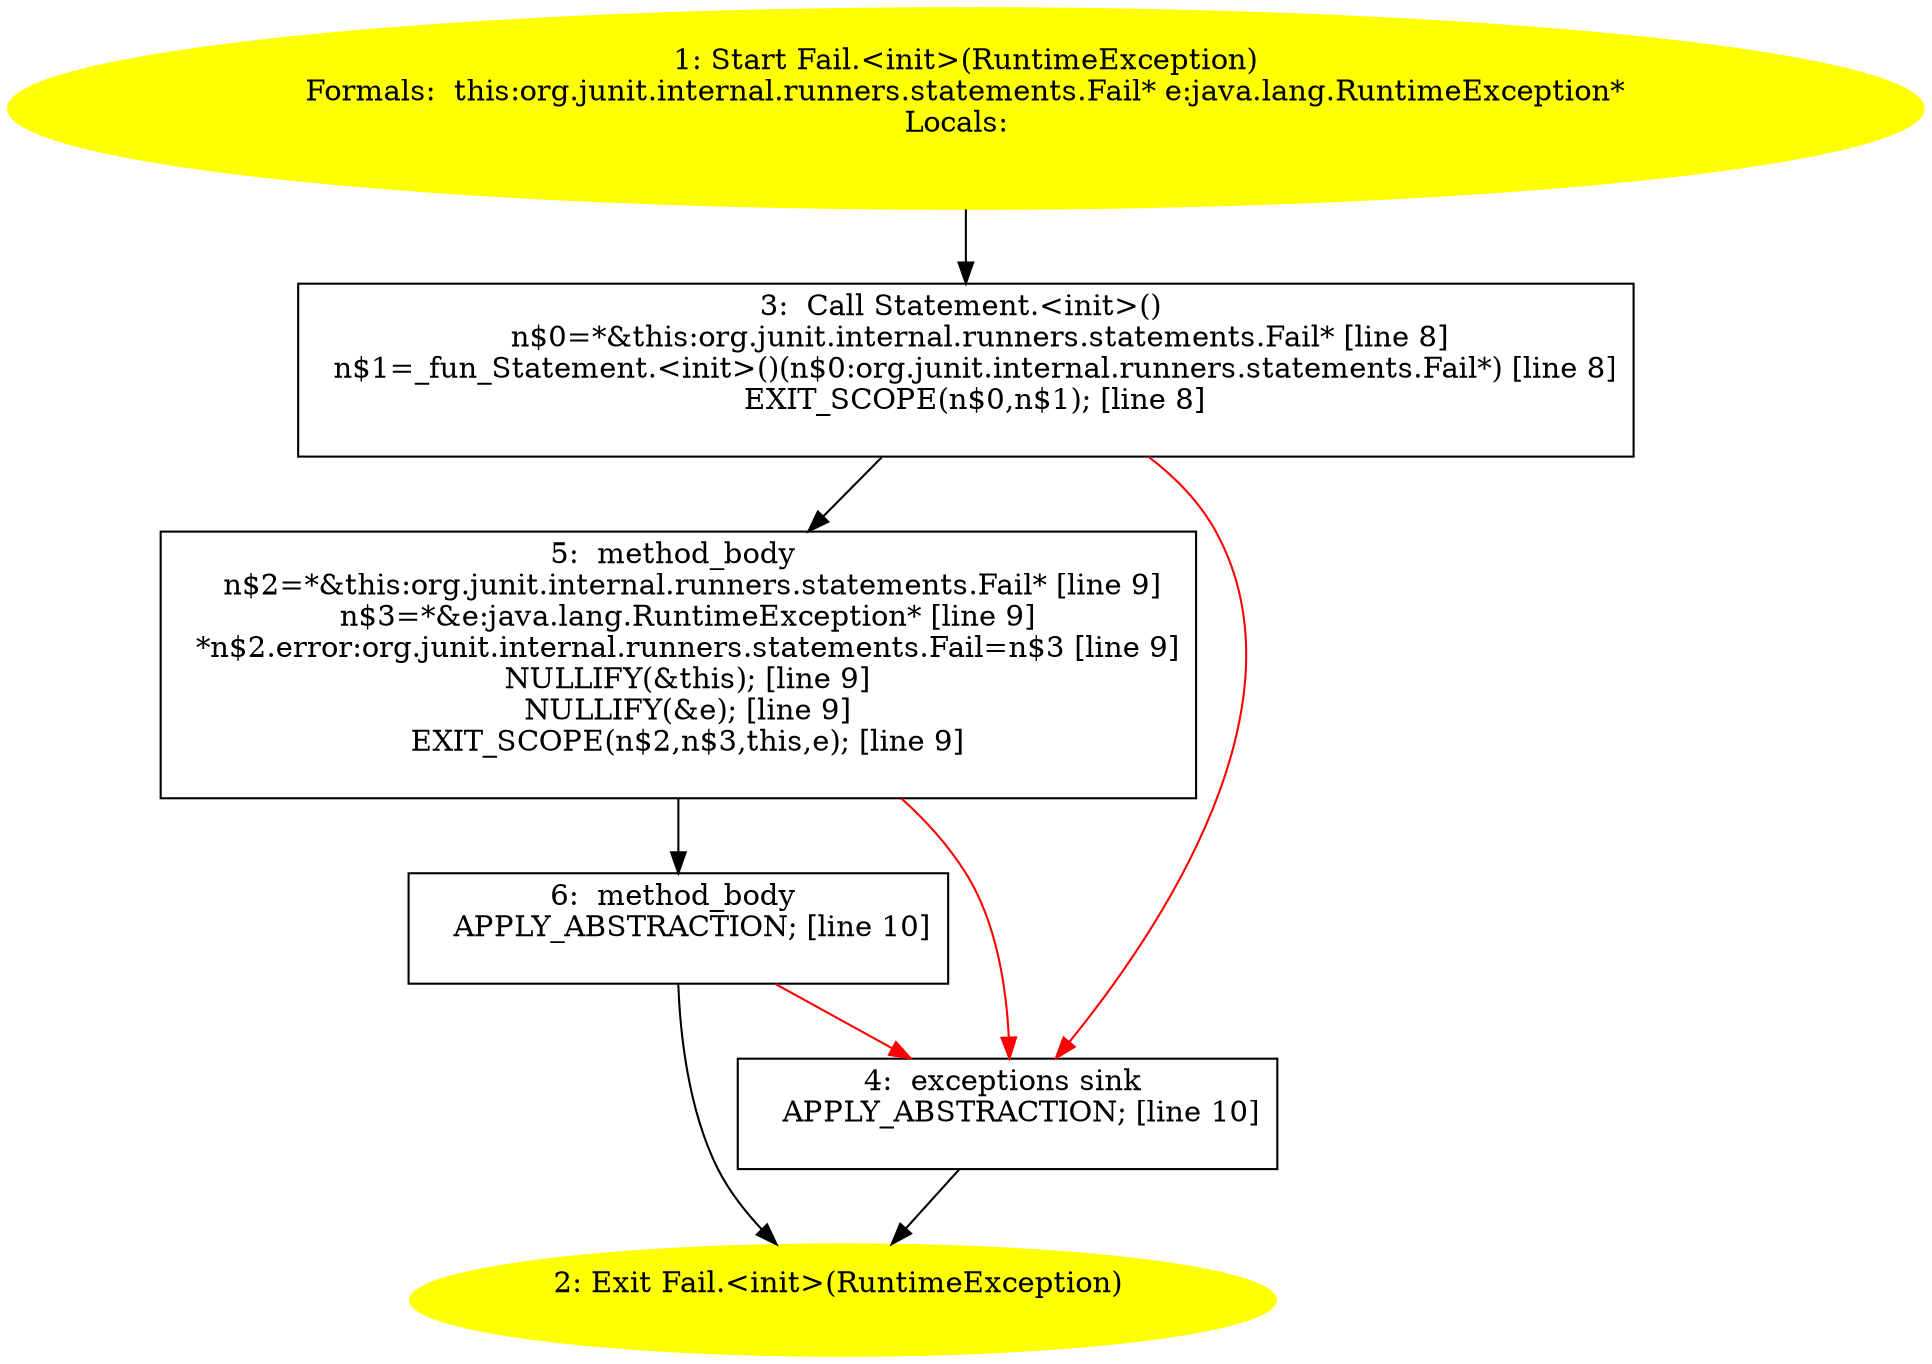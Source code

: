 /* @generated */
digraph cfg {
"org.junit.internal.runners.statements.Fail.<init>(java.lang.RuntimeException).6df923583e185693ce4ef64dcda52c4b_1" [label="1: Start Fail.<init>(RuntimeException)\nFormals:  this:org.junit.internal.runners.statements.Fail* e:java.lang.RuntimeException*\nLocals:  \n  " color=yellow style=filled]
	

	 "org.junit.internal.runners.statements.Fail.<init>(java.lang.RuntimeException).6df923583e185693ce4ef64dcda52c4b_1" -> "org.junit.internal.runners.statements.Fail.<init>(java.lang.RuntimeException).6df923583e185693ce4ef64dcda52c4b_3" ;
"org.junit.internal.runners.statements.Fail.<init>(java.lang.RuntimeException).6df923583e185693ce4ef64dcda52c4b_2" [label="2: Exit Fail.<init>(RuntimeException) \n  " color=yellow style=filled]
	

"org.junit.internal.runners.statements.Fail.<init>(java.lang.RuntimeException).6df923583e185693ce4ef64dcda52c4b_3" [label="3:  Call Statement.<init>() \n   n$0=*&this:org.junit.internal.runners.statements.Fail* [line 8]\n  n$1=_fun_Statement.<init>()(n$0:org.junit.internal.runners.statements.Fail*) [line 8]\n  EXIT_SCOPE(n$0,n$1); [line 8]\n " shape="box"]
	

	 "org.junit.internal.runners.statements.Fail.<init>(java.lang.RuntimeException).6df923583e185693ce4ef64dcda52c4b_3" -> "org.junit.internal.runners.statements.Fail.<init>(java.lang.RuntimeException).6df923583e185693ce4ef64dcda52c4b_5" ;
	 "org.junit.internal.runners.statements.Fail.<init>(java.lang.RuntimeException).6df923583e185693ce4ef64dcda52c4b_3" -> "org.junit.internal.runners.statements.Fail.<init>(java.lang.RuntimeException).6df923583e185693ce4ef64dcda52c4b_4" [color="red" ];
"org.junit.internal.runners.statements.Fail.<init>(java.lang.RuntimeException).6df923583e185693ce4ef64dcda52c4b_4" [label="4:  exceptions sink \n   APPLY_ABSTRACTION; [line 10]\n " shape="box"]
	

	 "org.junit.internal.runners.statements.Fail.<init>(java.lang.RuntimeException).6df923583e185693ce4ef64dcda52c4b_4" -> "org.junit.internal.runners.statements.Fail.<init>(java.lang.RuntimeException).6df923583e185693ce4ef64dcda52c4b_2" ;
"org.junit.internal.runners.statements.Fail.<init>(java.lang.RuntimeException).6df923583e185693ce4ef64dcda52c4b_5" [label="5:  method_body \n   n$2=*&this:org.junit.internal.runners.statements.Fail* [line 9]\n  n$3=*&e:java.lang.RuntimeException* [line 9]\n  *n$2.error:org.junit.internal.runners.statements.Fail=n$3 [line 9]\n  NULLIFY(&this); [line 9]\n  NULLIFY(&e); [line 9]\n  EXIT_SCOPE(n$2,n$3,this,e); [line 9]\n " shape="box"]
	

	 "org.junit.internal.runners.statements.Fail.<init>(java.lang.RuntimeException).6df923583e185693ce4ef64dcda52c4b_5" -> "org.junit.internal.runners.statements.Fail.<init>(java.lang.RuntimeException).6df923583e185693ce4ef64dcda52c4b_6" ;
	 "org.junit.internal.runners.statements.Fail.<init>(java.lang.RuntimeException).6df923583e185693ce4ef64dcda52c4b_5" -> "org.junit.internal.runners.statements.Fail.<init>(java.lang.RuntimeException).6df923583e185693ce4ef64dcda52c4b_4" [color="red" ];
"org.junit.internal.runners.statements.Fail.<init>(java.lang.RuntimeException).6df923583e185693ce4ef64dcda52c4b_6" [label="6:  method_body \n   APPLY_ABSTRACTION; [line 10]\n " shape="box"]
	

	 "org.junit.internal.runners.statements.Fail.<init>(java.lang.RuntimeException).6df923583e185693ce4ef64dcda52c4b_6" -> "org.junit.internal.runners.statements.Fail.<init>(java.lang.RuntimeException).6df923583e185693ce4ef64dcda52c4b_2" ;
	 "org.junit.internal.runners.statements.Fail.<init>(java.lang.RuntimeException).6df923583e185693ce4ef64dcda52c4b_6" -> "org.junit.internal.runners.statements.Fail.<init>(java.lang.RuntimeException).6df923583e185693ce4ef64dcda52c4b_4" [color="red" ];
}
